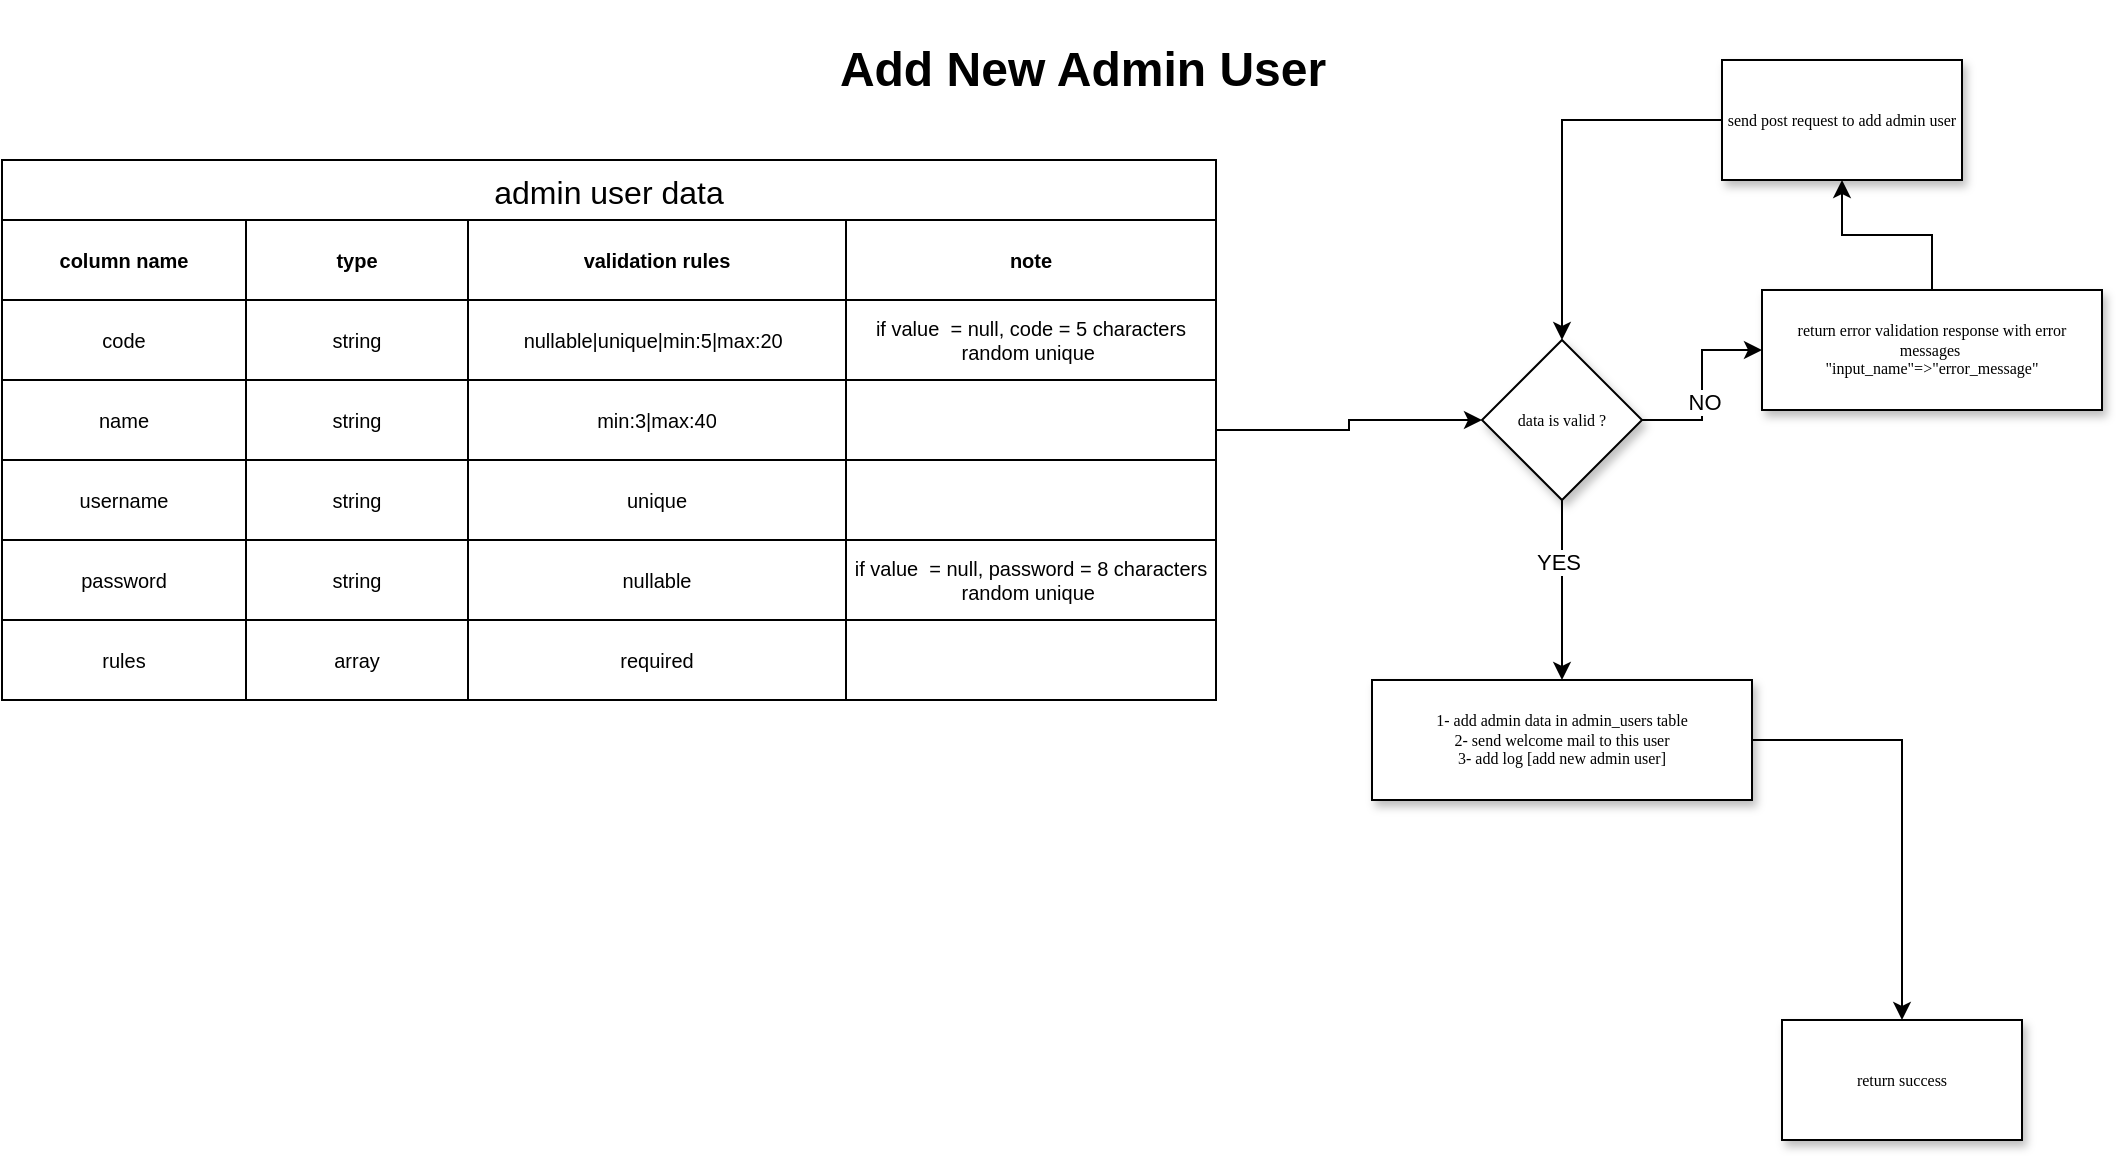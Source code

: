 <mxfile version="22.1.16" type="device">
  <diagram name="Page-1" id="edf60f1a-56cd-e834-aa8a-f176f3a09ee4">
    <mxGraphModel dx="1247" dy="727" grid="1" gridSize="10" guides="1" tooltips="1" connect="1" arrows="1" fold="1" page="1" pageScale="1" pageWidth="1100" pageHeight="850" background="none" math="0" shadow="0">
      <root>
        <mxCell id="0" />
        <mxCell id="1" parent="0" />
        <mxCell id="8bc8nApMp71xvHcONl2K-5" value="" style="edgeStyle=orthogonalEdgeStyle;rounded=0;orthogonalLoop=1;jettySize=auto;html=1;" edge="1" parent="1" source="60e70716793133e9-4" target="8bc8nApMp71xvHcONl2K-4">
          <mxGeometry relative="1" as="geometry" />
        </mxCell>
        <mxCell id="60e70716793133e9-4" value="send post request to add admin user" style="rounded=0;whiteSpace=wrap;html=1;shadow=1;labelBackgroundColor=none;strokeWidth=1;fontFamily=Verdana;fontSize=8;align=center;" parent="1" vertex="1">
          <mxGeometry x="870" y="50" width="120" height="60" as="geometry" />
        </mxCell>
        <mxCell id="8bc8nApMp71xvHcONl2K-1" value="&lt;h1&gt;&lt;b&gt;Add New Admin User&lt;/b&gt;&lt;/h1&gt;" style="text;html=1;align=center;verticalAlign=middle;resizable=0;points=[];autosize=1;strokeColor=none;fillColor=none;" vertex="1" parent="1">
          <mxGeometry x="415" y="20" width="270" height="70" as="geometry" />
        </mxCell>
        <mxCell id="8bc8nApMp71xvHcONl2K-7" value="" style="edgeStyle=orthogonalEdgeStyle;rounded=0;orthogonalLoop=1;jettySize=auto;html=1;" edge="1" parent="1" source="8bc8nApMp71xvHcONl2K-4" target="8bc8nApMp71xvHcONl2K-6">
          <mxGeometry relative="1" as="geometry" />
        </mxCell>
        <mxCell id="8bc8nApMp71xvHcONl2K-11" value="YES" style="edgeLabel;html=1;align=center;verticalAlign=middle;resizable=0;points=[];" vertex="1" connectable="0" parent="8bc8nApMp71xvHcONl2K-7">
          <mxGeometry x="-0.306" y="-2" relative="1" as="geometry">
            <mxPoint as="offset" />
          </mxGeometry>
        </mxCell>
        <mxCell id="8bc8nApMp71xvHcONl2K-14" value="" style="edgeStyle=orthogonalEdgeStyle;rounded=0;orthogonalLoop=1;jettySize=auto;html=1;" edge="1" parent="1" source="8bc8nApMp71xvHcONl2K-4" target="8bc8nApMp71xvHcONl2K-13">
          <mxGeometry relative="1" as="geometry" />
        </mxCell>
        <mxCell id="8bc8nApMp71xvHcONl2K-16" value="NO" style="edgeLabel;html=1;align=center;verticalAlign=middle;resizable=0;points=[];" vertex="1" connectable="0" parent="8bc8nApMp71xvHcONl2K-14">
          <mxGeometry x="-0.166" y="-1" relative="1" as="geometry">
            <mxPoint as="offset" />
          </mxGeometry>
        </mxCell>
        <mxCell id="8bc8nApMp71xvHcONl2K-4" value="data is valid ?" style="rhombus;whiteSpace=wrap;html=1;fontSize=8;fontFamily=Verdana;rounded=0;shadow=1;labelBackgroundColor=none;strokeWidth=1;" vertex="1" parent="1">
          <mxGeometry x="750" y="190" width="80" height="80" as="geometry" />
        </mxCell>
        <mxCell id="8bc8nApMp71xvHcONl2K-10" value="" style="edgeStyle=orthogonalEdgeStyle;rounded=0;orthogonalLoop=1;jettySize=auto;html=1;" edge="1" parent="1" source="8bc8nApMp71xvHcONl2K-6" target="8bc8nApMp71xvHcONl2K-9">
          <mxGeometry relative="1" as="geometry" />
        </mxCell>
        <mxCell id="8bc8nApMp71xvHcONl2K-6" value="1- add admin data in admin_users table&lt;br&gt;2- send welcome mail to this user&lt;br&gt;3- add log [add new admin user]" style="whiteSpace=wrap;html=1;fontSize=8;fontFamily=Verdana;rounded=0;shadow=1;labelBackgroundColor=none;strokeWidth=1;" vertex="1" parent="1">
          <mxGeometry x="695" y="360" width="190" height="60" as="geometry" />
        </mxCell>
        <mxCell id="8bc8nApMp71xvHcONl2K-9" value="return success" style="whiteSpace=wrap;html=1;fontSize=8;fontFamily=Verdana;rounded=0;shadow=1;labelBackgroundColor=none;strokeWidth=1;" vertex="1" parent="1">
          <mxGeometry x="900" y="530" width="120" height="60" as="geometry" />
        </mxCell>
        <mxCell id="8bc8nApMp71xvHcONl2K-49" style="edgeStyle=orthogonalEdgeStyle;rounded=0;orthogonalLoop=1;jettySize=auto;html=1;entryX=0.5;entryY=1;entryDx=0;entryDy=0;" edge="1" parent="1" source="8bc8nApMp71xvHcONl2K-13" target="60e70716793133e9-4">
          <mxGeometry relative="1" as="geometry" />
        </mxCell>
        <mxCell id="8bc8nApMp71xvHcONl2K-13" value="return error validation response with error messages&amp;nbsp;&lt;br&gt;&quot;input_name&quot;=&amp;gt;&quot;error_message&quot;" style="whiteSpace=wrap;html=1;fontSize=8;fontFamily=Verdana;rounded=0;shadow=1;labelBackgroundColor=none;strokeWidth=1;" vertex="1" parent="1">
          <mxGeometry x="890" y="165" width="170" height="60" as="geometry" />
        </mxCell>
        <mxCell id="8bc8nApMp71xvHcONl2K-47" value="" style="edgeStyle=orthogonalEdgeStyle;rounded=0;orthogonalLoop=1;jettySize=auto;html=1;" edge="1" parent="1" source="8bc8nApMp71xvHcONl2K-22" target="8bc8nApMp71xvHcONl2K-4">
          <mxGeometry relative="1" as="geometry" />
        </mxCell>
        <mxCell id="8bc8nApMp71xvHcONl2K-22" value="admin user data" style="shape=table;startSize=30;container=1;collapsible=0;childLayout=tableLayout;strokeColor=default;fontSize=16;" vertex="1" parent="1">
          <mxGeometry x="10" y="100" width="607" height="270" as="geometry" />
        </mxCell>
        <mxCell id="8bc8nApMp71xvHcONl2K-23" value="" style="shape=tableRow;horizontal=0;startSize=0;swimlaneHead=0;swimlaneBody=0;strokeColor=inherit;top=0;left=0;bottom=0;right=0;collapsible=0;dropTarget=0;fillColor=none;points=[[0,0.5],[1,0.5]];portConstraint=eastwest;fontSize=16;" vertex="1" parent="8bc8nApMp71xvHcONl2K-22">
          <mxGeometry y="30" width="607" height="40" as="geometry" />
        </mxCell>
        <mxCell id="8bc8nApMp71xvHcONl2K-24" value="column name" style="shape=partialRectangle;html=1;whiteSpace=wrap;connectable=0;strokeColor=inherit;overflow=hidden;fillColor=none;top=0;left=0;bottom=0;right=0;pointerEvents=1;fontSize=10;labelBackgroundColor=default;fontStyle=1;horizontal=1;verticalAlign=middle;" vertex="1" parent="8bc8nApMp71xvHcONl2K-23">
          <mxGeometry width="122" height="40" as="geometry">
            <mxRectangle width="122" height="40" as="alternateBounds" />
          </mxGeometry>
        </mxCell>
        <mxCell id="8bc8nApMp71xvHcONl2K-25" value="type" style="shape=partialRectangle;html=1;whiteSpace=wrap;connectable=0;strokeColor=inherit;overflow=hidden;fillColor=none;top=0;left=0;bottom=0;right=0;pointerEvents=1;fontSize=10;labelBackgroundColor=default;fontStyle=1;horizontal=1;verticalAlign=middle;" vertex="1" parent="8bc8nApMp71xvHcONl2K-23">
          <mxGeometry x="122" width="111" height="40" as="geometry">
            <mxRectangle width="111" height="40" as="alternateBounds" />
          </mxGeometry>
        </mxCell>
        <mxCell id="8bc8nApMp71xvHcONl2K-26" value="validation rules" style="shape=partialRectangle;html=1;whiteSpace=wrap;connectable=0;strokeColor=inherit;overflow=hidden;fillColor=none;top=0;left=0;bottom=0;right=0;pointerEvents=1;fontSize=10;labelBackgroundColor=default;fontStyle=1;horizontal=1;verticalAlign=middle;" vertex="1" parent="8bc8nApMp71xvHcONl2K-23">
          <mxGeometry x="233" width="189" height="40" as="geometry">
            <mxRectangle width="189" height="40" as="alternateBounds" />
          </mxGeometry>
        </mxCell>
        <mxCell id="8bc8nApMp71xvHcONl2K-97" value="note" style="shape=partialRectangle;html=1;whiteSpace=wrap;connectable=0;strokeColor=inherit;overflow=hidden;fillColor=none;top=0;left=0;bottom=0;right=0;pointerEvents=1;fontSize=10;labelBackgroundColor=default;fontStyle=1;horizontal=1;verticalAlign=middle;" vertex="1" parent="8bc8nApMp71xvHcONl2K-23">
          <mxGeometry x="422" width="185" height="40" as="geometry">
            <mxRectangle width="185" height="40" as="alternateBounds" />
          </mxGeometry>
        </mxCell>
        <mxCell id="8bc8nApMp71xvHcONl2K-27" value="" style="shape=tableRow;horizontal=0;startSize=0;swimlaneHead=0;swimlaneBody=0;strokeColor=inherit;top=0;left=0;bottom=0;right=0;collapsible=0;dropTarget=0;fillColor=none;points=[[0,0.5],[1,0.5]];portConstraint=eastwest;fontSize=16;" vertex="1" parent="8bc8nApMp71xvHcONl2K-22">
          <mxGeometry y="70" width="607" height="40" as="geometry" />
        </mxCell>
        <mxCell id="8bc8nApMp71xvHcONl2K-28" value="code" style="shape=partialRectangle;html=1;whiteSpace=wrap;connectable=0;strokeColor=inherit;overflow=hidden;fillColor=none;top=0;left=0;bottom=0;right=0;pointerEvents=1;fontSize=10;" vertex="1" parent="8bc8nApMp71xvHcONl2K-27">
          <mxGeometry width="122" height="40" as="geometry">
            <mxRectangle width="122" height="40" as="alternateBounds" />
          </mxGeometry>
        </mxCell>
        <mxCell id="8bc8nApMp71xvHcONl2K-29" value="string" style="shape=partialRectangle;html=1;whiteSpace=wrap;connectable=0;strokeColor=inherit;overflow=hidden;fillColor=none;top=0;left=0;bottom=0;right=0;pointerEvents=1;fontSize=10;" vertex="1" parent="8bc8nApMp71xvHcONl2K-27">
          <mxGeometry x="122" width="111" height="40" as="geometry">
            <mxRectangle width="111" height="40" as="alternateBounds" />
          </mxGeometry>
        </mxCell>
        <mxCell id="8bc8nApMp71xvHcONl2K-30" value="nullable|unique|min:5|max:20&lt;span style=&quot;white-space: pre; font-size: 10px;&quot;&gt;&#x9;&lt;/span&gt;" style="shape=partialRectangle;html=1;whiteSpace=wrap;connectable=0;strokeColor=inherit;overflow=hidden;fillColor=none;top=0;left=0;bottom=0;right=0;pointerEvents=1;fontSize=10;" vertex="1" parent="8bc8nApMp71xvHcONl2K-27">
          <mxGeometry x="233" width="189" height="40" as="geometry">
            <mxRectangle width="189" height="40" as="alternateBounds" />
          </mxGeometry>
        </mxCell>
        <mxCell id="8bc8nApMp71xvHcONl2K-98" value="if value&amp;nbsp; = null, code = 5 characters random unique&amp;nbsp;" style="shape=partialRectangle;html=1;whiteSpace=wrap;connectable=0;strokeColor=inherit;overflow=hidden;fillColor=none;top=0;left=0;bottom=0;right=0;pointerEvents=1;fontSize=10;" vertex="1" parent="8bc8nApMp71xvHcONl2K-27">
          <mxGeometry x="422" width="185" height="40" as="geometry">
            <mxRectangle width="185" height="40" as="alternateBounds" />
          </mxGeometry>
        </mxCell>
        <mxCell id="8bc8nApMp71xvHcONl2K-31" value="" style="shape=tableRow;horizontal=0;startSize=0;swimlaneHead=0;swimlaneBody=0;strokeColor=inherit;top=0;left=0;bottom=0;right=0;collapsible=0;dropTarget=0;fillColor=none;points=[[0,0.5],[1,0.5]];portConstraint=eastwest;fontSize=16;" vertex="1" parent="8bc8nApMp71xvHcONl2K-22">
          <mxGeometry y="110" width="607" height="40" as="geometry" />
        </mxCell>
        <mxCell id="8bc8nApMp71xvHcONl2K-32" value="name" style="shape=partialRectangle;html=1;whiteSpace=wrap;connectable=0;strokeColor=inherit;overflow=hidden;fillColor=none;top=0;left=0;bottom=0;right=0;pointerEvents=1;fontSize=10;" vertex="1" parent="8bc8nApMp71xvHcONl2K-31">
          <mxGeometry width="122" height="40" as="geometry">
            <mxRectangle width="122" height="40" as="alternateBounds" />
          </mxGeometry>
        </mxCell>
        <mxCell id="8bc8nApMp71xvHcONl2K-33" value="string" style="shape=partialRectangle;html=1;whiteSpace=wrap;connectable=0;strokeColor=inherit;overflow=hidden;fillColor=none;top=0;left=0;bottom=0;right=0;pointerEvents=1;fontSize=10;" vertex="1" parent="8bc8nApMp71xvHcONl2K-31">
          <mxGeometry x="122" width="111" height="40" as="geometry">
            <mxRectangle width="111" height="40" as="alternateBounds" />
          </mxGeometry>
        </mxCell>
        <mxCell id="8bc8nApMp71xvHcONl2K-34" value="min:3|max:40" style="shape=partialRectangle;html=1;whiteSpace=wrap;connectable=0;strokeColor=inherit;overflow=hidden;fillColor=none;top=0;left=0;bottom=0;right=0;pointerEvents=1;fontSize=10;" vertex="1" parent="8bc8nApMp71xvHcONl2K-31">
          <mxGeometry x="233" width="189" height="40" as="geometry">
            <mxRectangle width="189" height="40" as="alternateBounds" />
          </mxGeometry>
        </mxCell>
        <mxCell id="8bc8nApMp71xvHcONl2K-99" style="shape=partialRectangle;html=1;whiteSpace=wrap;connectable=0;strokeColor=inherit;overflow=hidden;fillColor=none;top=0;left=0;bottom=0;right=0;pointerEvents=1;fontSize=10;" vertex="1" parent="8bc8nApMp71xvHcONl2K-31">
          <mxGeometry x="422" width="185" height="40" as="geometry">
            <mxRectangle width="185" height="40" as="alternateBounds" />
          </mxGeometry>
        </mxCell>
        <mxCell id="8bc8nApMp71xvHcONl2K-39" value="" style="shape=tableRow;horizontal=0;startSize=0;swimlaneHead=0;swimlaneBody=0;strokeColor=inherit;top=0;left=0;bottom=0;right=0;collapsible=0;dropTarget=0;fillColor=none;points=[[0,0.5],[1,0.5]];portConstraint=eastwest;fontSize=16;" vertex="1" parent="8bc8nApMp71xvHcONl2K-22">
          <mxGeometry y="150" width="607" height="40" as="geometry" />
        </mxCell>
        <mxCell id="8bc8nApMp71xvHcONl2K-40" value="username" style="shape=partialRectangle;html=1;whiteSpace=wrap;connectable=0;strokeColor=inherit;overflow=hidden;fillColor=none;top=0;left=0;bottom=0;right=0;pointerEvents=1;fontSize=10;" vertex="1" parent="8bc8nApMp71xvHcONl2K-39">
          <mxGeometry width="122" height="40" as="geometry">
            <mxRectangle width="122" height="40" as="alternateBounds" />
          </mxGeometry>
        </mxCell>
        <mxCell id="8bc8nApMp71xvHcONl2K-41" value="string" style="shape=partialRectangle;html=1;whiteSpace=wrap;connectable=0;strokeColor=inherit;overflow=hidden;fillColor=none;top=0;left=0;bottom=0;right=0;pointerEvents=1;fontSize=10;" vertex="1" parent="8bc8nApMp71xvHcONl2K-39">
          <mxGeometry x="122" width="111" height="40" as="geometry">
            <mxRectangle width="111" height="40" as="alternateBounds" />
          </mxGeometry>
        </mxCell>
        <mxCell id="8bc8nApMp71xvHcONl2K-42" value="unique" style="shape=partialRectangle;html=1;whiteSpace=wrap;connectable=0;strokeColor=inherit;overflow=hidden;fillColor=none;top=0;left=0;bottom=0;right=0;pointerEvents=1;fontSize=10;" vertex="1" parent="8bc8nApMp71xvHcONl2K-39">
          <mxGeometry x="233" width="189" height="40" as="geometry">
            <mxRectangle width="189" height="40" as="alternateBounds" />
          </mxGeometry>
        </mxCell>
        <mxCell id="8bc8nApMp71xvHcONl2K-100" style="shape=partialRectangle;html=1;whiteSpace=wrap;connectable=0;strokeColor=inherit;overflow=hidden;fillColor=none;top=0;left=0;bottom=0;right=0;pointerEvents=1;fontSize=10;" vertex="1" parent="8bc8nApMp71xvHcONl2K-39">
          <mxGeometry x="422" width="185" height="40" as="geometry">
            <mxRectangle width="185" height="40" as="alternateBounds" />
          </mxGeometry>
        </mxCell>
        <mxCell id="8bc8nApMp71xvHcONl2K-43" value="" style="shape=tableRow;horizontal=0;startSize=0;swimlaneHead=0;swimlaneBody=0;strokeColor=inherit;top=0;left=0;bottom=0;right=0;collapsible=0;dropTarget=0;fillColor=none;points=[[0,0.5],[1,0.5]];portConstraint=eastwest;fontSize=16;" vertex="1" parent="8bc8nApMp71xvHcONl2K-22">
          <mxGeometry y="190" width="607" height="40" as="geometry" />
        </mxCell>
        <mxCell id="8bc8nApMp71xvHcONl2K-44" value="password" style="shape=partialRectangle;html=1;whiteSpace=wrap;connectable=0;strokeColor=inherit;overflow=hidden;fillColor=none;top=0;left=0;bottom=0;right=0;pointerEvents=1;fontSize=10;" vertex="1" parent="8bc8nApMp71xvHcONl2K-43">
          <mxGeometry width="122" height="40" as="geometry">
            <mxRectangle width="122" height="40" as="alternateBounds" />
          </mxGeometry>
        </mxCell>
        <mxCell id="8bc8nApMp71xvHcONl2K-45" value="string" style="shape=partialRectangle;html=1;whiteSpace=wrap;connectable=0;strokeColor=inherit;overflow=hidden;fillColor=none;top=0;left=0;bottom=0;right=0;pointerEvents=1;fontSize=10;" vertex="1" parent="8bc8nApMp71xvHcONl2K-43">
          <mxGeometry x="122" width="111" height="40" as="geometry">
            <mxRectangle width="111" height="40" as="alternateBounds" />
          </mxGeometry>
        </mxCell>
        <mxCell id="8bc8nApMp71xvHcONl2K-46" value="nullable" style="shape=partialRectangle;html=1;whiteSpace=wrap;connectable=0;strokeColor=inherit;overflow=hidden;fillColor=none;top=0;left=0;bottom=0;right=0;pointerEvents=1;fontSize=10;" vertex="1" parent="8bc8nApMp71xvHcONl2K-43">
          <mxGeometry x="233" width="189" height="40" as="geometry">
            <mxRectangle width="189" height="40" as="alternateBounds" />
          </mxGeometry>
        </mxCell>
        <mxCell id="8bc8nApMp71xvHcONl2K-101" value="if value&amp;nbsp; = null, password = 8 characters random unique&amp;nbsp;" style="shape=partialRectangle;html=1;whiteSpace=wrap;connectable=0;strokeColor=inherit;overflow=hidden;fillColor=none;top=0;left=0;bottom=0;right=0;pointerEvents=1;fontSize=10;" vertex="1" parent="8bc8nApMp71xvHcONl2K-43">
          <mxGeometry x="422" width="185" height="40" as="geometry">
            <mxRectangle width="185" height="40" as="alternateBounds" />
          </mxGeometry>
        </mxCell>
        <mxCell id="8bc8nApMp71xvHcONl2K-102" value="" style="shape=tableRow;horizontal=0;startSize=0;swimlaneHead=0;swimlaneBody=0;strokeColor=inherit;top=0;left=0;bottom=0;right=0;collapsible=0;dropTarget=0;fillColor=none;points=[[0,0.5],[1,0.5]];portConstraint=eastwest;fontSize=16;" vertex="1" parent="8bc8nApMp71xvHcONl2K-22">
          <mxGeometry y="230" width="607" height="40" as="geometry" />
        </mxCell>
        <mxCell id="8bc8nApMp71xvHcONl2K-103" value="rules" style="shape=partialRectangle;html=1;whiteSpace=wrap;connectable=0;strokeColor=inherit;overflow=hidden;fillColor=none;top=0;left=0;bottom=0;right=0;pointerEvents=1;fontSize=10;" vertex="1" parent="8bc8nApMp71xvHcONl2K-102">
          <mxGeometry width="122" height="40" as="geometry">
            <mxRectangle width="122" height="40" as="alternateBounds" />
          </mxGeometry>
        </mxCell>
        <mxCell id="8bc8nApMp71xvHcONl2K-104" value="array" style="shape=partialRectangle;html=1;whiteSpace=wrap;connectable=0;strokeColor=inherit;overflow=hidden;fillColor=none;top=0;left=0;bottom=0;right=0;pointerEvents=1;fontSize=10;" vertex="1" parent="8bc8nApMp71xvHcONl2K-102">
          <mxGeometry x="122" width="111" height="40" as="geometry">
            <mxRectangle width="111" height="40" as="alternateBounds" />
          </mxGeometry>
        </mxCell>
        <mxCell id="8bc8nApMp71xvHcONl2K-105" value="required" style="shape=partialRectangle;html=1;whiteSpace=wrap;connectable=0;strokeColor=inherit;overflow=hidden;fillColor=none;top=0;left=0;bottom=0;right=0;pointerEvents=1;fontSize=10;" vertex="1" parent="8bc8nApMp71xvHcONl2K-102">
          <mxGeometry x="233" width="189" height="40" as="geometry">
            <mxRectangle width="189" height="40" as="alternateBounds" />
          </mxGeometry>
        </mxCell>
        <mxCell id="8bc8nApMp71xvHcONl2K-106" value="" style="shape=partialRectangle;html=1;whiteSpace=wrap;connectable=0;strokeColor=inherit;overflow=hidden;fillColor=none;top=0;left=0;bottom=0;right=0;pointerEvents=1;fontSize=10;" vertex="1" parent="8bc8nApMp71xvHcONl2K-102">
          <mxGeometry x="422" width="185" height="40" as="geometry">
            <mxRectangle width="185" height="40" as="alternateBounds" />
          </mxGeometry>
        </mxCell>
      </root>
    </mxGraphModel>
  </diagram>
</mxfile>
